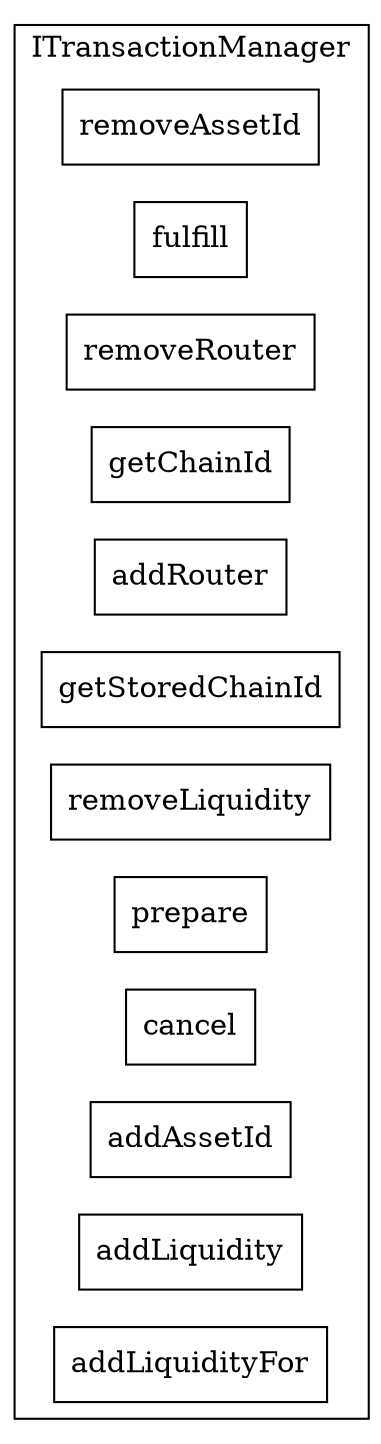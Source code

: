 strict digraph {
rankdir="LR"
node [shape=box]
subgraph cluster_299_ITransactionManager {
label = "ITransactionManager"
"299_removeAssetId" [label="removeAssetId"]
"299_fulfill" [label="fulfill"]
"299_removeRouter" [label="removeRouter"]
"299_getChainId" [label="getChainId"]
"299_addRouter" [label="addRouter"]
"299_getStoredChainId" [label="getStoredChainId"]
"299_removeLiquidity" [label="removeLiquidity"]
"299_prepare" [label="prepare"]
"299_cancel" [label="cancel"]
"299_addAssetId" [label="addAssetId"]
"299_addLiquidity" [label="addLiquidity"]
"299_addLiquidityFor" [label="addLiquidityFor"]
}subgraph cluster_solidity {
label = "[Solidity]"
}
}